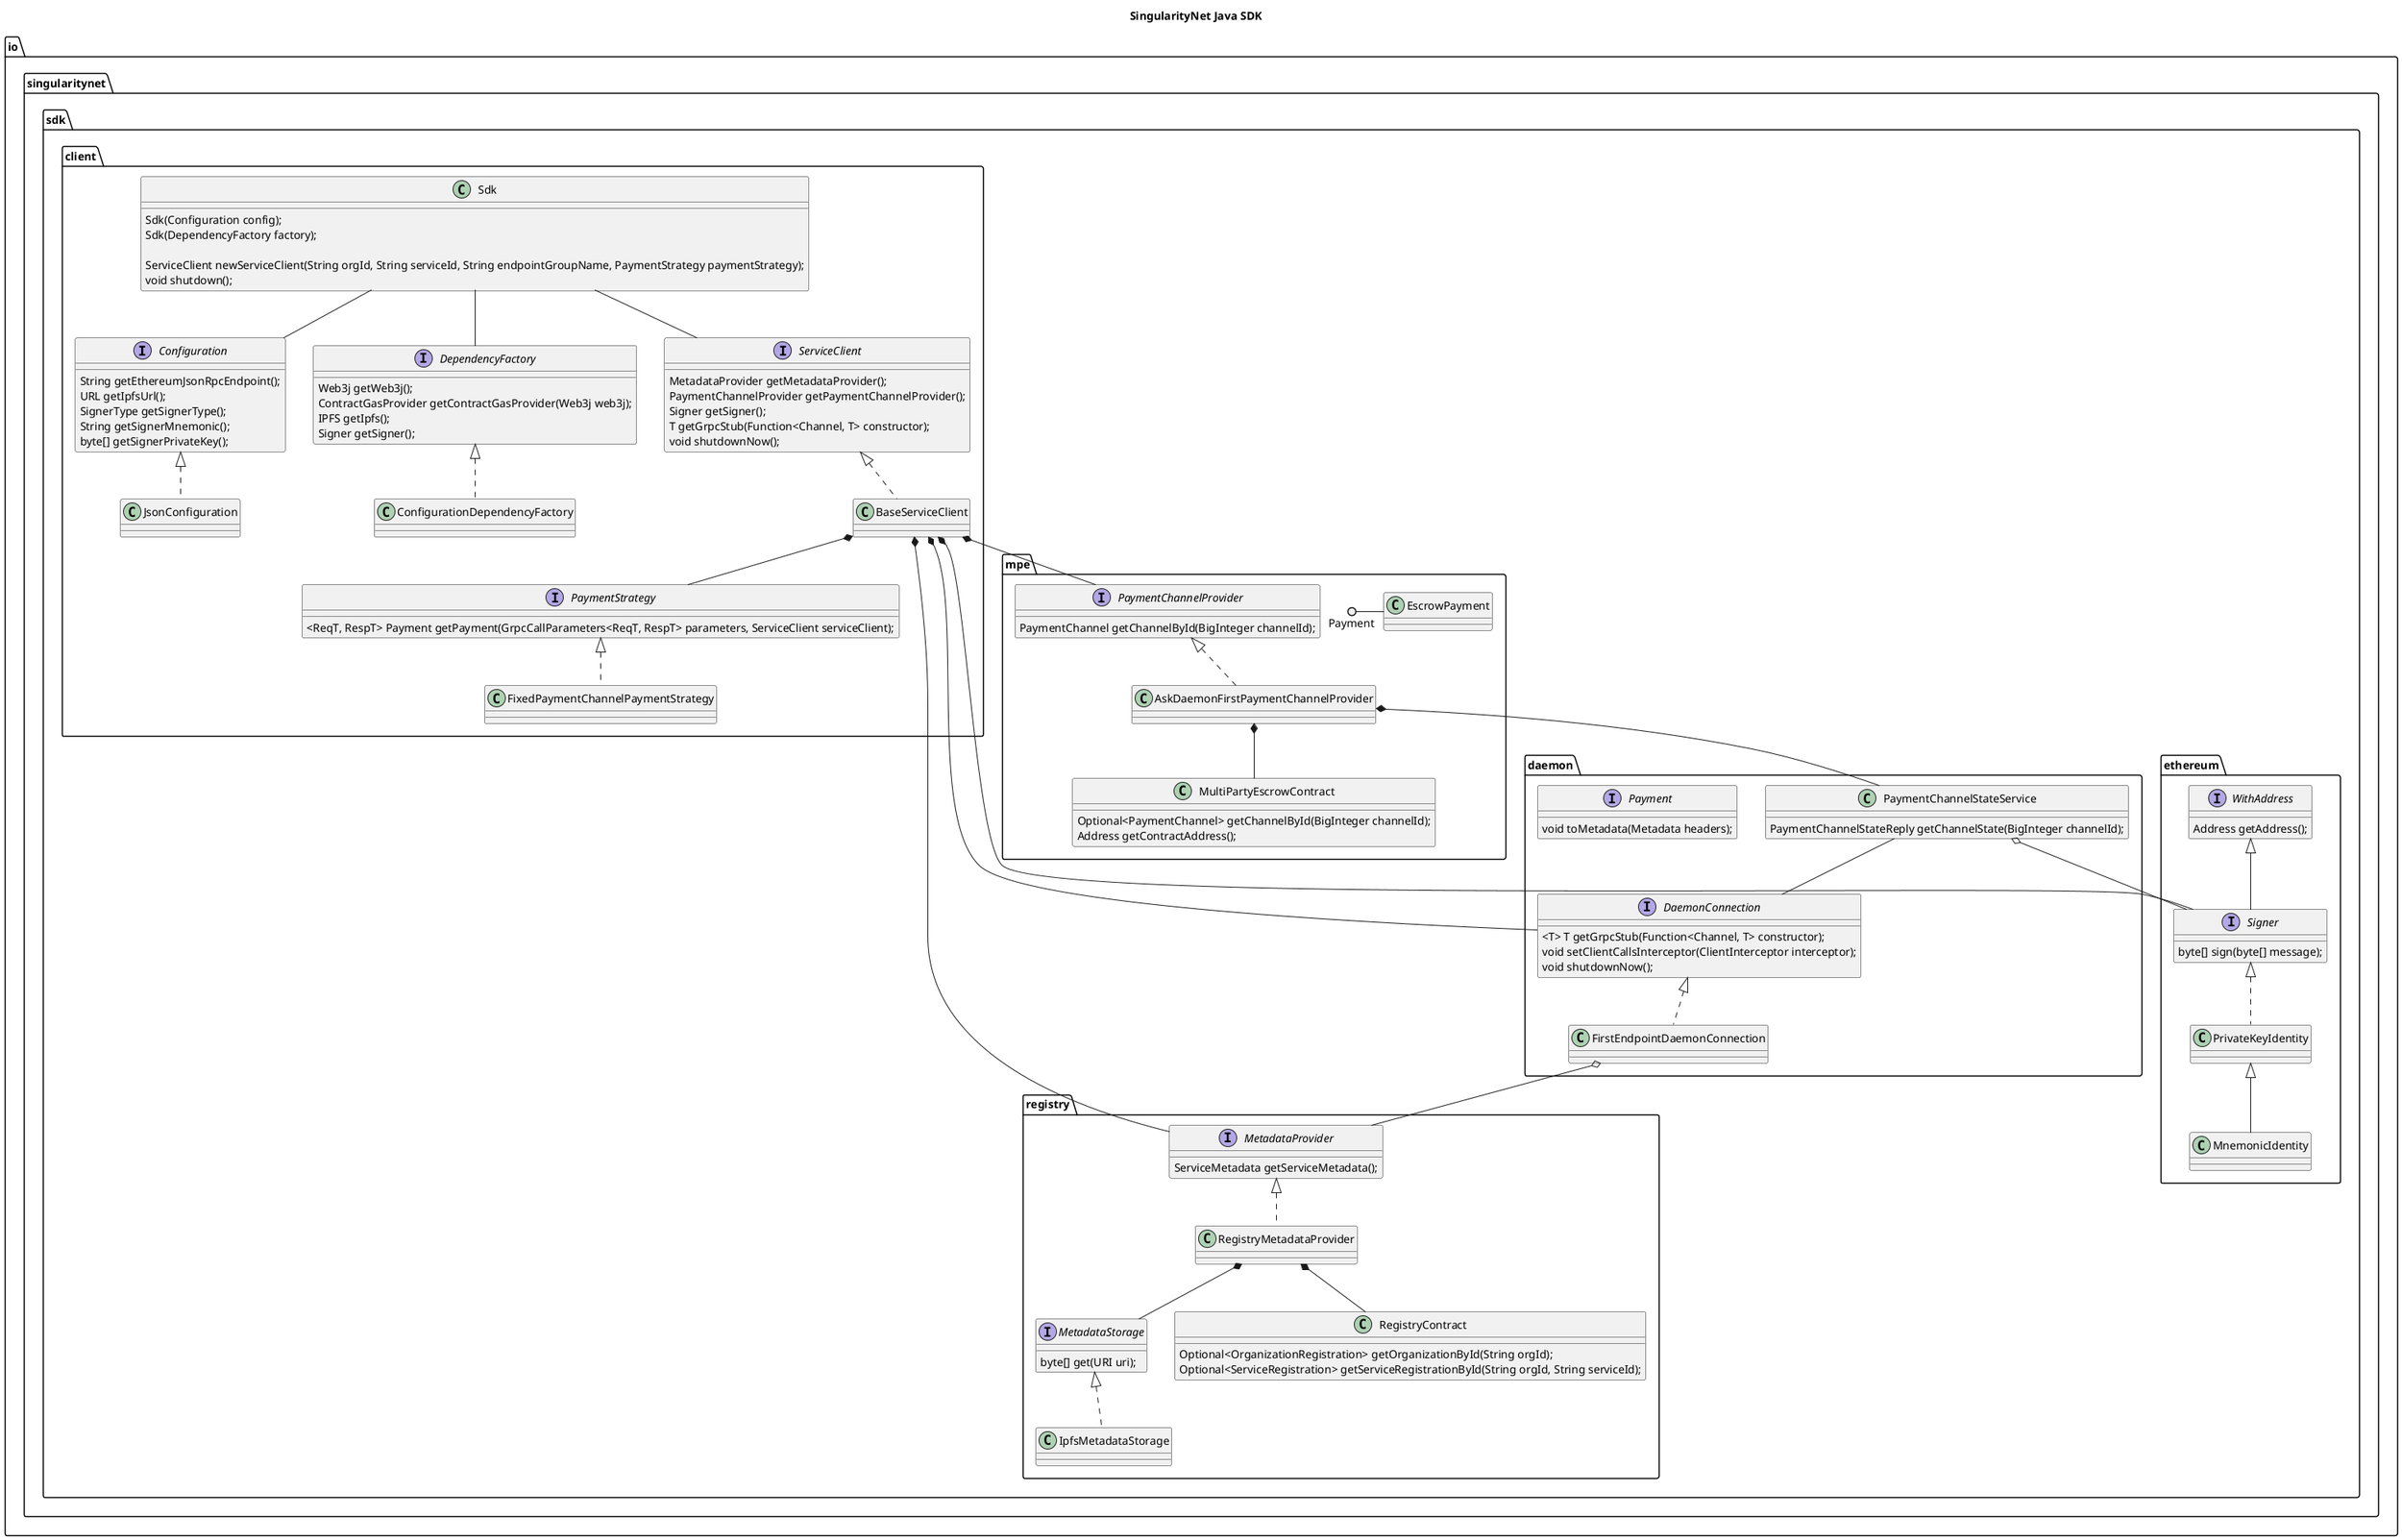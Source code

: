 @startuml

title SingularityNet Java SDK

package io.singularitynet.sdk.ethereum {

    interface WithAddress {
        Address getAddress();
    }

    interface Signer {
        byte[] sign(byte[] message);
    }
    WithAddress <|-- Signer

    class PrivateKeyIdentity
    Signer <|.. PrivateKeyIdentity

    class MnemonicIdentity
    PrivateKeyIdentity <|-- MnemonicIdentity

}


package io.singularitynet.sdk.registry {

    interface MetadataStorage {
        byte[] get(URI uri);
    }
    class IpfsMetadataStorage
    MetadataStorage <|.. IpfsMetadataStorage

    class RegistryContract {
        Optional<OrganizationRegistration> getOrganizationById(String orgId);
        Optional<ServiceRegistration> getServiceRegistrationById(String orgId, String serviceId);
    }

    interface MetadataProvider {
        ServiceMetadata getServiceMetadata();
    }
    class RegistryMetadataProvider
    MetadataProvider <|.. RegistryMetadataProvider
    RegistryMetadataProvider *-- RegistryContract
    RegistryMetadataProvider *-- MetadataStorage

}

package io.singularitynet.sdk.daemon {
    
    interface DaemonConnection {
        <T> T getGrpcStub(Function<Channel, T> constructor);
        void setClientCallsInterceptor(ClientInterceptor interceptor);
        void shutdownNow();
    }

    class FirstEndpointDaemonConnection
    DaemonConnection <|.. FirstEndpointDaemonConnection
    FirstEndpointDaemonConnection o-- MetadataProvider

    class PaymentChannelStateService {
        PaymentChannelStateReply getChannelState(BigInteger channelId);
    }
    PaymentChannelStateService o-- Signer
    PaymentChannelStateService -- DaemonConnection

    interface Payment {
        void toMetadata(Metadata headers);
    }

}

package io.singularitynet.sdk.mpe {
    class MultiPartyEscrowContract {
        Optional<PaymentChannel> getChannelById(BigInteger channelId);
        Address getContractAddress();
    }

    interface PaymentChannelProvider {
        PaymentChannel getChannelById(BigInteger channelId);
    }

    class AskDaemonFirstPaymentChannelProvider
    PaymentChannelProvider <|.. AskDaemonFirstPaymentChannelProvider
    AskDaemonFirstPaymentChannelProvider *-- MultiPartyEscrowContract
    AskDaemonFirstPaymentChannelProvider *-- PaymentChannelStateService

    class EscrowPayment
    Payment ()- EscrowPayment

}

package io.singularitynet.sdk.client {

    interface Configuration {
        String getEthereumJsonRpcEndpoint();
        URL getIpfsUrl();
        SignerType getSignerType();
        String getSignerMnemonic();
        byte[] getSignerPrivateKey();
    }

    class JsonConfiguration
    Configuration <|.. JsonConfiguration

    interface DependencyFactory {
        Web3j getWeb3j();
        ContractGasProvider getContractGasProvider(Web3j web3j);
        IPFS getIpfs();
        Signer getSigner();
    }

    class ConfigurationDependencyFactory
    DependencyFactory <|.. ConfigurationDependencyFactory

    interface PaymentStrategy {
        <ReqT, RespT> Payment getPayment(GrpcCallParameters<ReqT, RespT> parameters, ServiceClient serviceClient);
    }

    class FixedPaymentChannelPaymentStrategy
    PaymentStrategy <|.. FixedPaymentChannelPaymentStrategy

    class Sdk {
        Sdk(Configuration config);
        Sdk(DependencyFactory factory);

        ServiceClient newServiceClient(String orgId, String serviceId, String endpointGroupName, PaymentStrategy paymentStrategy);
        void shutdown();
    }
    Sdk -- Configuration
    Sdk -- ServiceClient
    Sdk -- DependencyFactory

    interface ServiceClient {
        MetadataProvider getMetadataProvider();
        PaymentChannelProvider getPaymentChannelProvider();
        Signer getSigner();
        T getGrpcStub(Function<Channel, T> constructor);
        void shutdownNow();
    }

    class BaseServiceClient
    ServiceClient <|.. BaseServiceClient
    BaseServiceClient *-- DaemonConnection
    BaseServiceClient *-- MetadataProvider
    BaseServiceClient *-- PaymentChannelProvider
    BaseServiceClient *-- PaymentStrategy
    BaseServiceClient *-- Signer

}

@enduml

